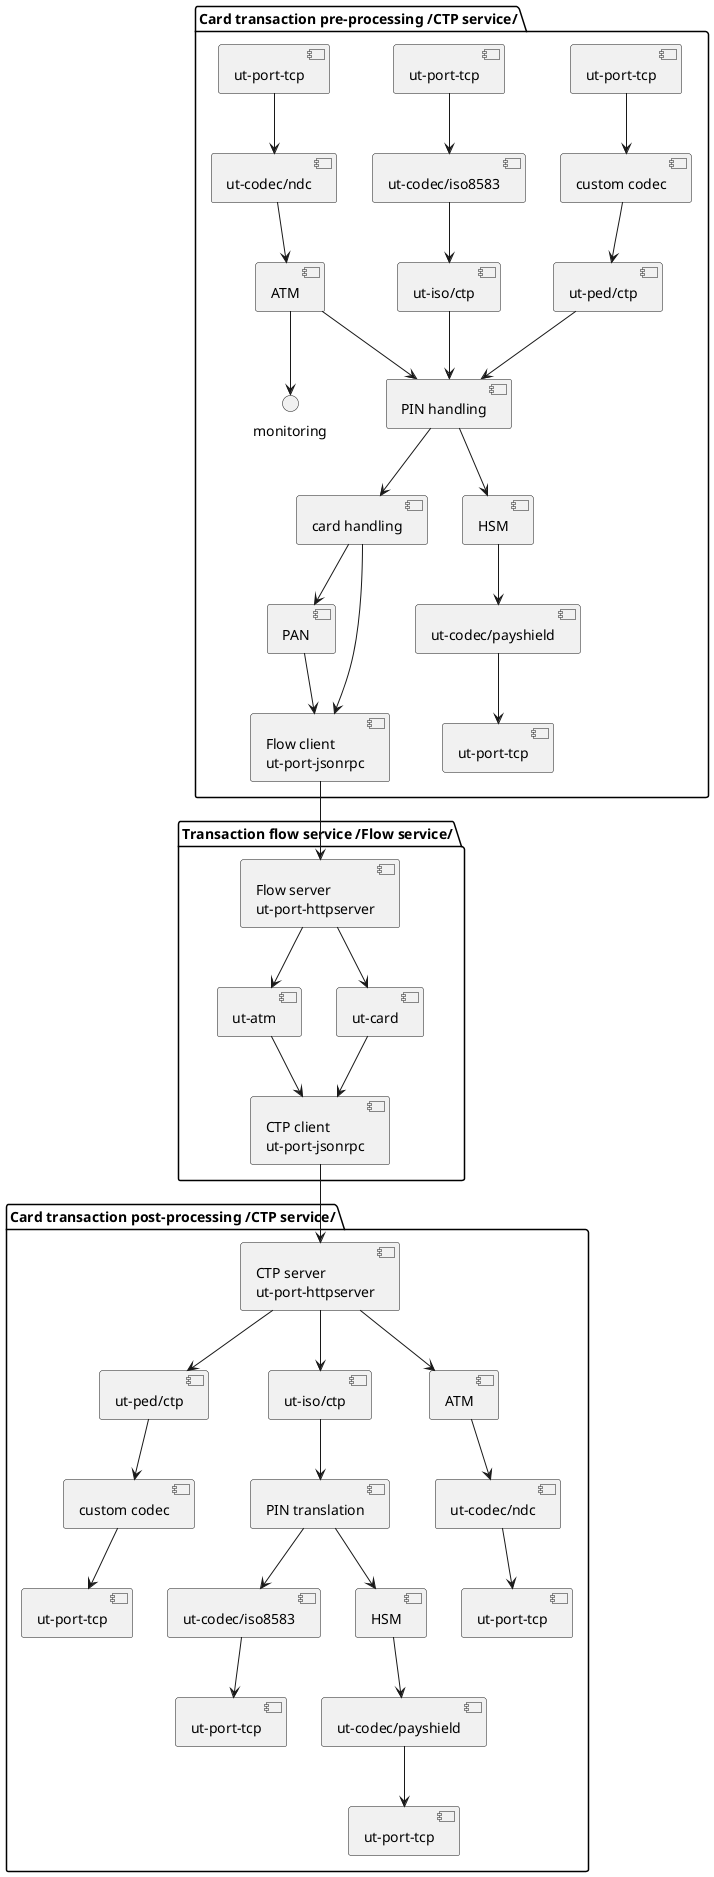 @startuml
package "Card transaction pre-processing /CTP service/" {
    [ut-ped/ctp] as ped
    [ut-port-tcp] as pedPort
    [custom codec] as pedCodec
    pedPort --> pedCodec
    pedCodec --> ped
    [ut-iso/ctp] as iso
    [ut-codec/iso8583] as isoCodec
    [ut-port-tcp] as isoPort
    isoPort --> isoCodec
    isoCodec --> iso
    [PIN handling] as pin
    [card handling] as card
    [Flow client\nut-port-jsonrpc] as flowClient
    [HSM] as hsm
    [ut-port-tcp] as hsmPort
    [ut-codec/payshield] as hsmCodec
    hsm --> hsmCodec
    hsmCodec --> hsmPort
    [ATM] as atm
    [ut-port-tcp] as atmPort
    [ut-codec/ndc] as atmCodec
    atmPort --> atmCodec
    atmCodec --> atm
    [PAN] as pan
    atm --> monitoring
    atm --> pin
    ped --> pin
    iso --> pin
    pin --> hsm
    pin --> card
    card --> pan
    card --> flowClient
    pan --> flowClient
}
package "Transaction flow service /Flow service/" {
    [Flow server\nut-port-httpserver] as flowServer
    [ut-atm] as utatm
    [ut-card] as utcard
    [CTP client\nut-port-jsonrpc] as ctpClient
    flowServer --> utatm
    flowServer --> utcard
    utatm --> ctpClient
    utcard --> ctpClient
}

package "Card transaction post-processing /CTP service/" {
    [CTP server\nut-port-httpserver] as ctpServer
    [ut-ped/ctp] as ped1
    [ut-port-tcp] as ped1Port
    [custom codec] as ped1Codec
    ped1Codec --> ped1Port
    ped1 --> ped1Codec
    [ut-iso/ctp] as iso1
    [ut-codec/iso8583] as iso1Codec
    [ut-port-tcp] as iso1Port
    [PIN translation] as pinTrans
    iso1Codec --> iso1Port
    iso1 --> pinTrans
    [HSM] as hsm1
    [ut-port-tcp] as hsm1Port
    [ut-codec/payshield] as hsm1Codec
    hsm1 --> hsm1Codec
    hsm1Codec --> hsm1Port
    [ATM] as atm1
    [ut-port-tcp] as atm1Port
    [ut-codec/ndc] as atm1Codec
    ctpServer --> atm1
    atm1 --> atm1Codec
    atm1Codec --> atm1Port
    ctpServer --> ped1
    ctpServer --> iso1
    pinTrans --> hsm1
    pinTrans --> iso1Codec
}

flowClient --> flowServer
ctpClient --> ctpServer

@enduml